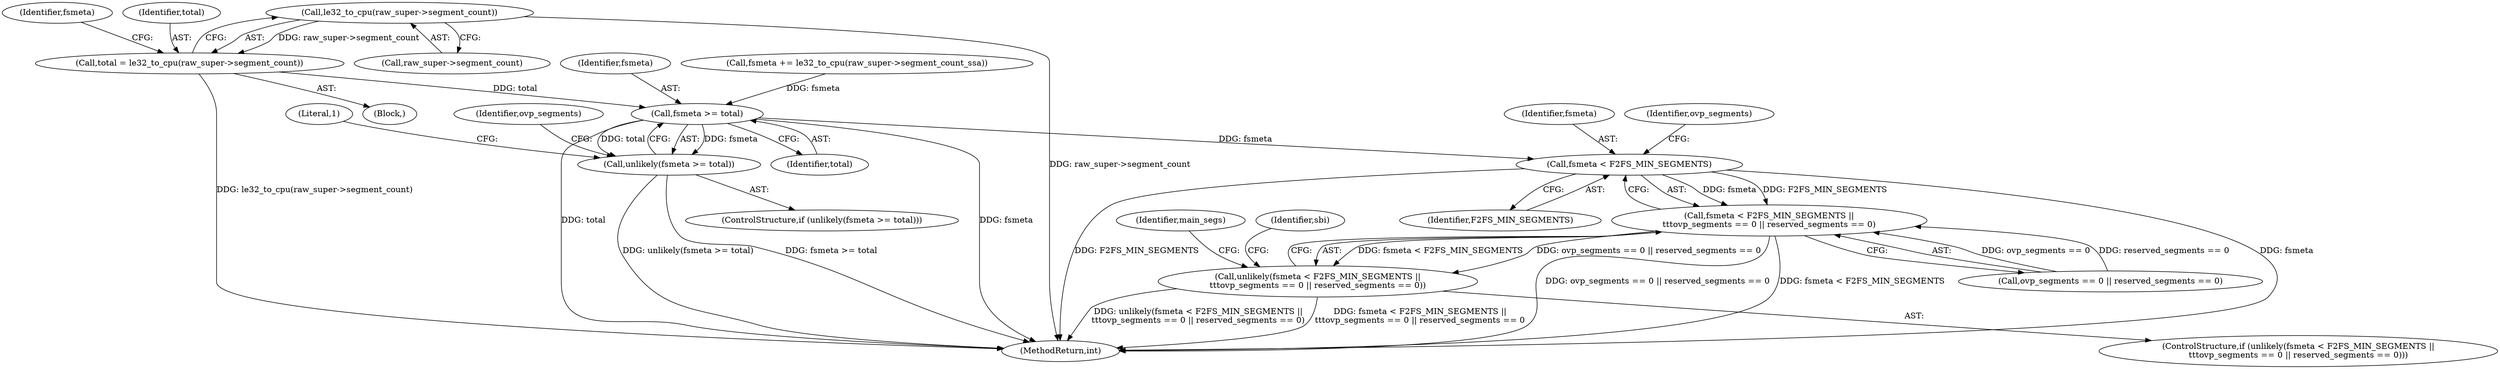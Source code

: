 digraph "0_linux_15d3042a937c13f5d9244241c7a9c8416ff6e82a@pointer" {
"1000122" [label="(Call,le32_to_cpu(raw_super->segment_count))"];
"1000120" [label="(Call,total = le32_to_cpu(raw_super->segment_count))"];
"1000158" [label="(Call,fsmeta >= total)"];
"1000157" [label="(Call,unlikely(fsmeta >= total))"];
"1000178" [label="(Call,fsmeta < F2FS_MIN_SEGMENTS)"];
"1000177" [label="(Call,fsmeta < F2FS_MIN_SEGMENTS ||\n\t\t\tovp_segments == 0 || reserved_segments == 0)"];
"1000176" [label="(Call,unlikely(fsmeta < F2FS_MIN_SEGMENTS ||\n\t\t\tovp_segments == 0 || reserved_segments == 0))"];
"1000150" [label="(Call,fsmeta += le32_to_cpu(raw_super->segment_count_ssa))"];
"1000162" [label="(Literal,1)"];
"1000180" [label="(Identifier,F2FS_MIN_SEGMENTS)"];
"1000283" [label="(MethodReturn,int)"];
"1000159" [label="(Identifier,fsmeta)"];
"1000176" [label="(Call,unlikely(fsmeta < F2FS_MIN_SEGMENTS ||\n\t\t\tovp_segments == 0 || reserved_segments == 0))"];
"1000181" [label="(Call,ovp_segments == 0 || reserved_segments == 0)"];
"1000177" [label="(Call,fsmeta < F2FS_MIN_SEGMENTS ||\n\t\t\tovp_segments == 0 || reserved_segments == 0)"];
"1000179" [label="(Identifier,fsmeta)"];
"1000198" [label="(Identifier,main_segs)"];
"1000191" [label="(Identifier,sbi)"];
"1000164" [label="(Identifier,ovp_segments)"];
"1000158" [label="(Call,fsmeta >= total)"];
"1000120" [label="(Call,total = le32_to_cpu(raw_super->segment_count))"];
"1000123" [label="(Call,raw_super->segment_count)"];
"1000178" [label="(Call,fsmeta < F2FS_MIN_SEGMENTS)"];
"1000127" [label="(Identifier,fsmeta)"];
"1000121" [label="(Identifier,total)"];
"1000157" [label="(Call,unlikely(fsmeta >= total))"];
"1000175" [label="(ControlStructure,if (unlikely(fsmeta < F2FS_MIN_SEGMENTS ||\n\t\t\tovp_segments == 0 || reserved_segments == 0)))"];
"1000160" [label="(Identifier,total)"];
"1000122" [label="(Call,le32_to_cpu(raw_super->segment_count))"];
"1000102" [label="(Block,)"];
"1000156" [label="(ControlStructure,if (unlikely(fsmeta >= total)))"];
"1000183" [label="(Identifier,ovp_segments)"];
"1000122" -> "1000120"  [label="AST: "];
"1000122" -> "1000123"  [label="CFG: "];
"1000123" -> "1000122"  [label="AST: "];
"1000120" -> "1000122"  [label="CFG: "];
"1000122" -> "1000283"  [label="DDG: raw_super->segment_count"];
"1000122" -> "1000120"  [label="DDG: raw_super->segment_count"];
"1000120" -> "1000102"  [label="AST: "];
"1000121" -> "1000120"  [label="AST: "];
"1000127" -> "1000120"  [label="CFG: "];
"1000120" -> "1000283"  [label="DDG: le32_to_cpu(raw_super->segment_count)"];
"1000120" -> "1000158"  [label="DDG: total"];
"1000158" -> "1000157"  [label="AST: "];
"1000158" -> "1000160"  [label="CFG: "];
"1000159" -> "1000158"  [label="AST: "];
"1000160" -> "1000158"  [label="AST: "];
"1000157" -> "1000158"  [label="CFG: "];
"1000158" -> "1000283"  [label="DDG: fsmeta"];
"1000158" -> "1000283"  [label="DDG: total"];
"1000158" -> "1000157"  [label="DDG: fsmeta"];
"1000158" -> "1000157"  [label="DDG: total"];
"1000150" -> "1000158"  [label="DDG: fsmeta"];
"1000158" -> "1000178"  [label="DDG: fsmeta"];
"1000157" -> "1000156"  [label="AST: "];
"1000162" -> "1000157"  [label="CFG: "];
"1000164" -> "1000157"  [label="CFG: "];
"1000157" -> "1000283"  [label="DDG: unlikely(fsmeta >= total)"];
"1000157" -> "1000283"  [label="DDG: fsmeta >= total"];
"1000178" -> "1000177"  [label="AST: "];
"1000178" -> "1000180"  [label="CFG: "];
"1000179" -> "1000178"  [label="AST: "];
"1000180" -> "1000178"  [label="AST: "];
"1000183" -> "1000178"  [label="CFG: "];
"1000177" -> "1000178"  [label="CFG: "];
"1000178" -> "1000283"  [label="DDG: fsmeta"];
"1000178" -> "1000283"  [label="DDG: F2FS_MIN_SEGMENTS"];
"1000178" -> "1000177"  [label="DDG: fsmeta"];
"1000178" -> "1000177"  [label="DDG: F2FS_MIN_SEGMENTS"];
"1000177" -> "1000176"  [label="AST: "];
"1000177" -> "1000181"  [label="CFG: "];
"1000181" -> "1000177"  [label="AST: "];
"1000176" -> "1000177"  [label="CFG: "];
"1000177" -> "1000283"  [label="DDG: ovp_segments == 0 || reserved_segments == 0"];
"1000177" -> "1000283"  [label="DDG: fsmeta < F2FS_MIN_SEGMENTS"];
"1000177" -> "1000176"  [label="DDG: fsmeta < F2FS_MIN_SEGMENTS"];
"1000177" -> "1000176"  [label="DDG: ovp_segments == 0 || reserved_segments == 0"];
"1000181" -> "1000177"  [label="DDG: ovp_segments == 0"];
"1000181" -> "1000177"  [label="DDG: reserved_segments == 0"];
"1000176" -> "1000175"  [label="AST: "];
"1000191" -> "1000176"  [label="CFG: "];
"1000198" -> "1000176"  [label="CFG: "];
"1000176" -> "1000283"  [label="DDG: unlikely(fsmeta < F2FS_MIN_SEGMENTS ||\n\t\t\tovp_segments == 0 || reserved_segments == 0)"];
"1000176" -> "1000283"  [label="DDG: fsmeta < F2FS_MIN_SEGMENTS ||\n\t\t\tovp_segments == 0 || reserved_segments == 0"];
}
